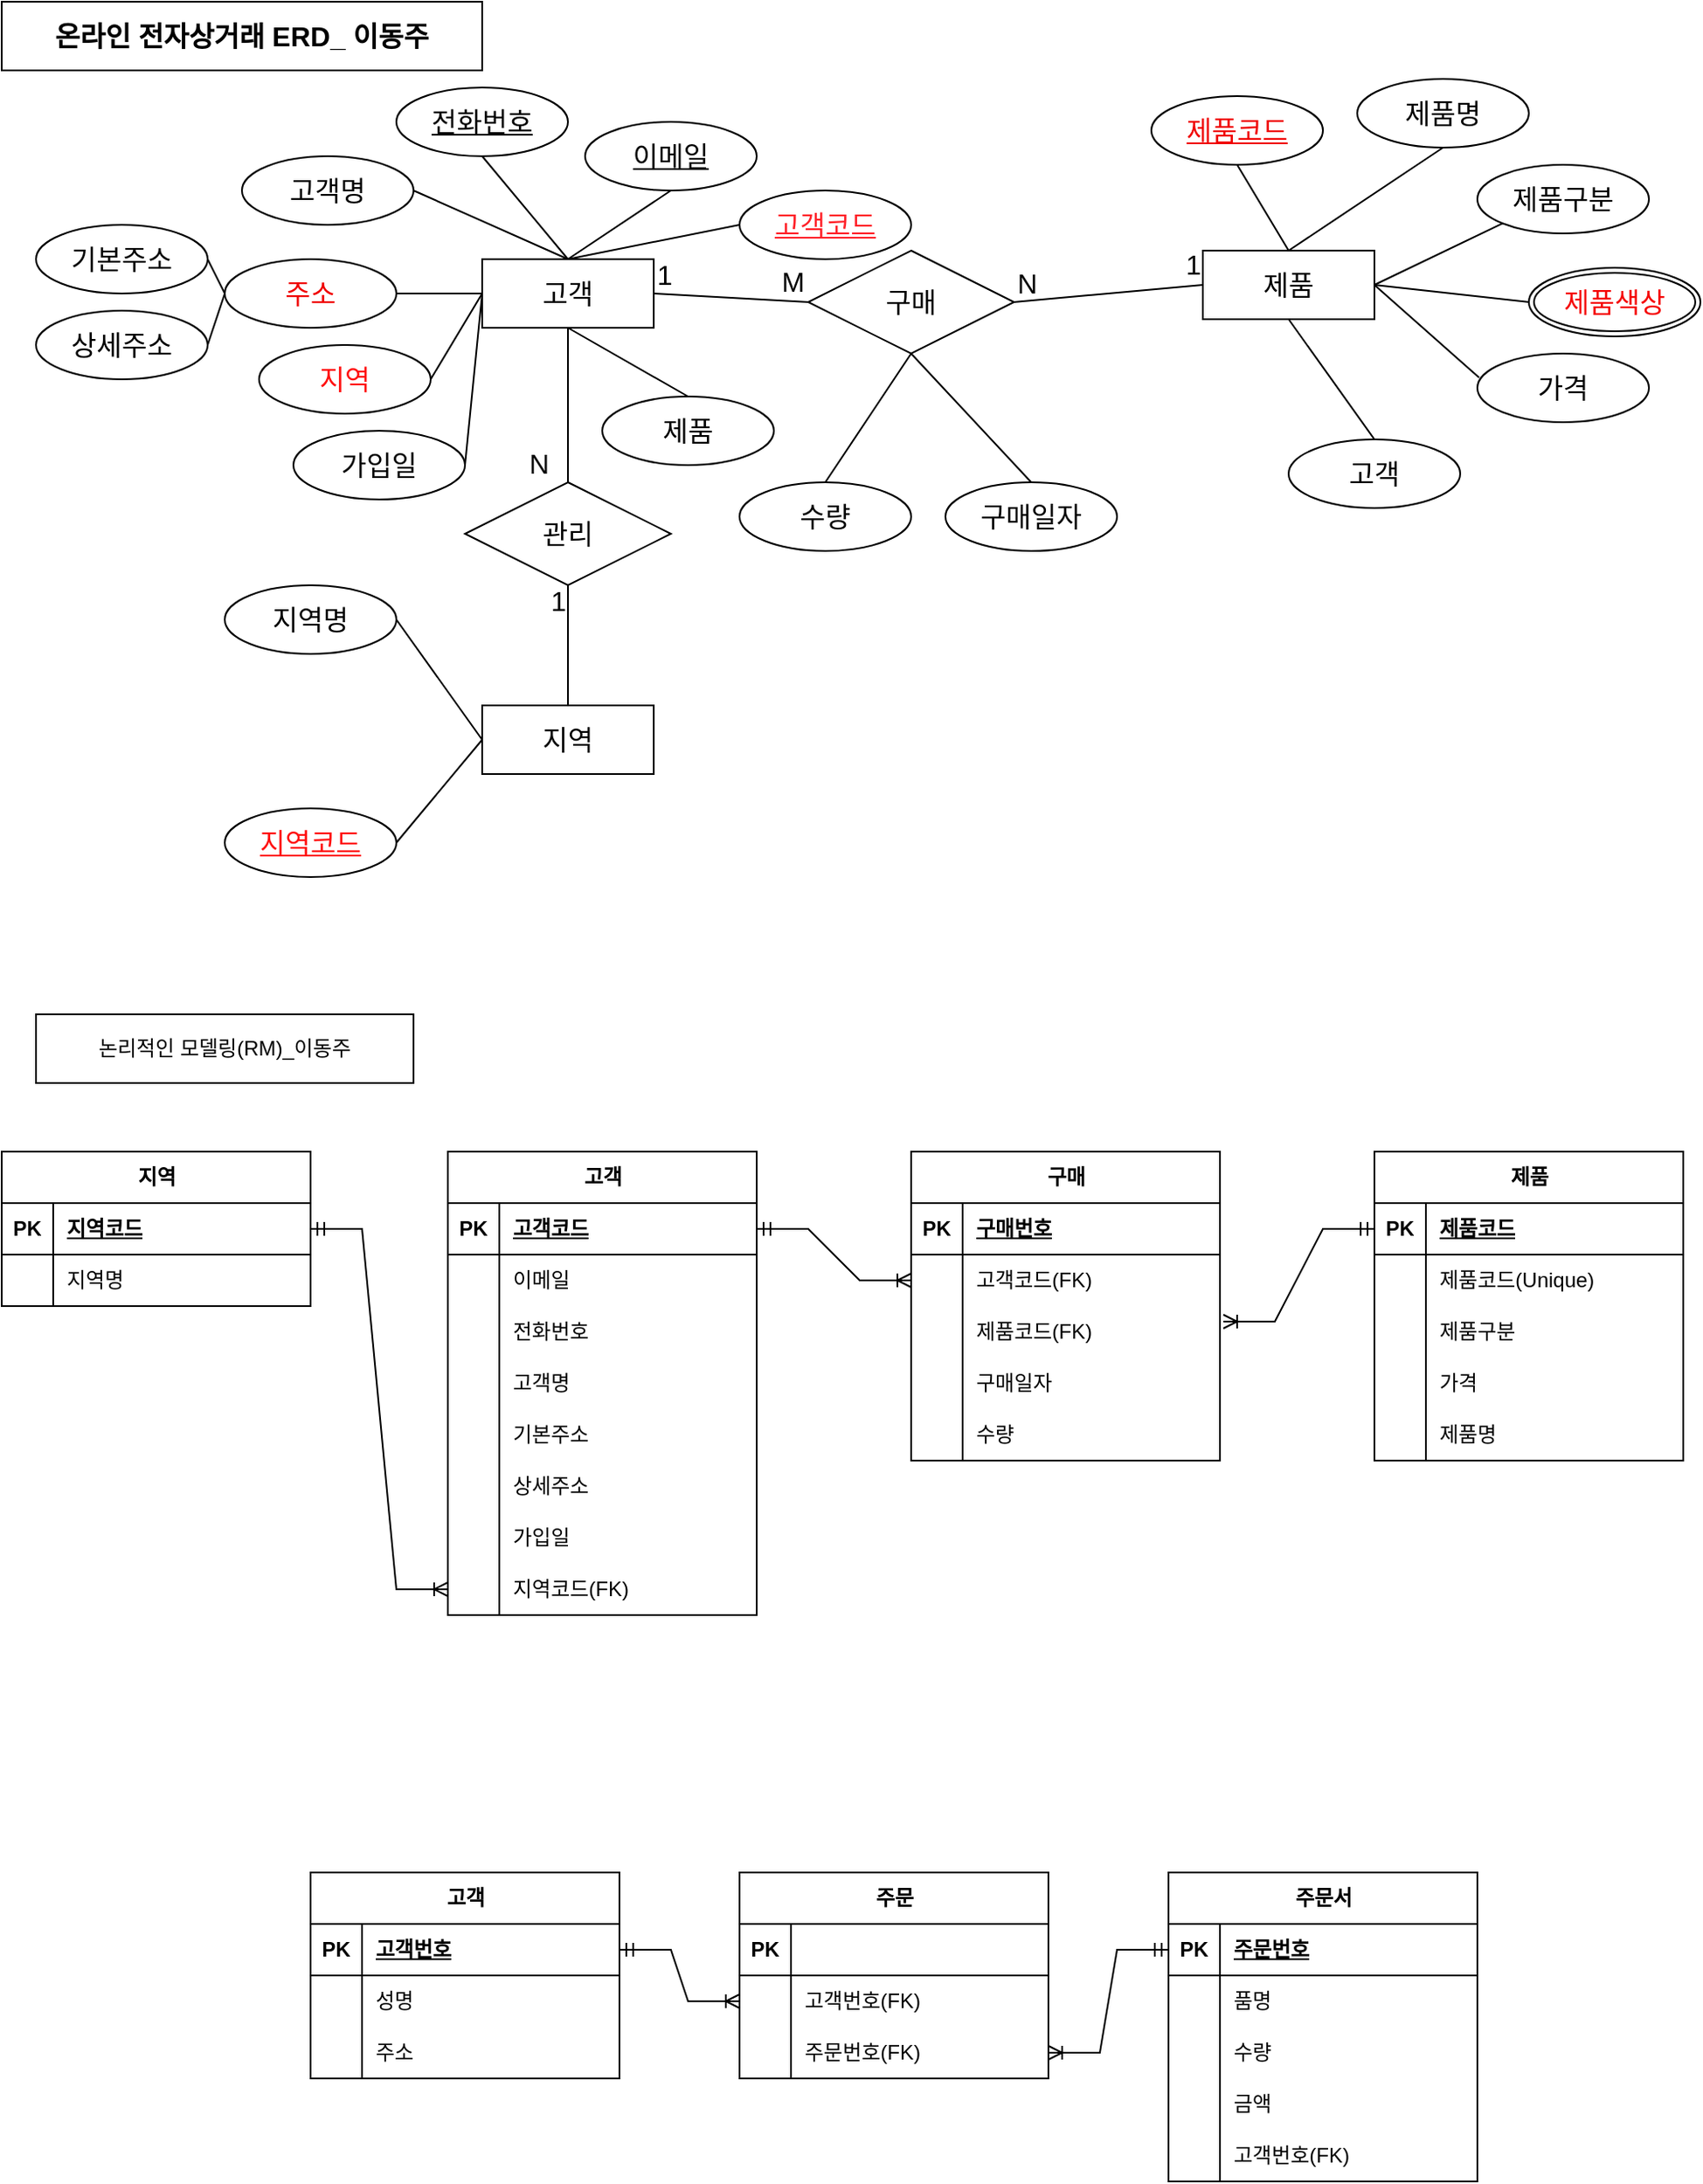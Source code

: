 <mxfile version="22.1.16" type="github">
  <diagram name="페이지-1" id="Iz7dQucZnOFJZLNLOV6f">
    <mxGraphModel dx="1636" dy="1947" grid="1" gridSize="10" guides="1" tooltips="1" connect="1" arrows="1" fold="1" page="0" pageScale="1" pageWidth="827" pageHeight="1169" math="0" shadow="0">
      <root>
        <mxCell id="0" />
        <mxCell id="1" parent="0" />
        <mxCell id="F7GSqLhQtPNdiJpHItuA-5" value="고객" style="whiteSpace=wrap;html=1;align=center;fontSize=16;" parent="1" vertex="1">
          <mxGeometry x="-500" y="-690" width="100" height="40" as="geometry" />
        </mxCell>
        <mxCell id="F7GSqLhQtPNdiJpHItuA-6" value="지역" style="ellipse;whiteSpace=wrap;html=1;align=center;fontSize=16;fontColor=#FF0F0F;" parent="1" vertex="1">
          <mxGeometry x="-630" y="-640" width="100" height="40" as="geometry" />
        </mxCell>
        <mxCell id="F7GSqLhQtPNdiJpHItuA-7" value="이메일" style="ellipse;whiteSpace=wrap;html=1;align=center;fontStyle=4;fontSize=16;fontColor=#030303;" parent="1" vertex="1">
          <mxGeometry x="-440" y="-770" width="100" height="40" as="geometry" />
        </mxCell>
        <mxCell id="F7GSqLhQtPNdiJpHItuA-9" value="주소" style="ellipse;whiteSpace=wrap;html=1;align=center;fontSize=16;fontColor=#f00000;" parent="1" vertex="1">
          <mxGeometry x="-650" y="-690" width="100" height="40" as="geometry" />
        </mxCell>
        <mxCell id="F7GSqLhQtPNdiJpHItuA-10" value="상세주소" style="ellipse;whiteSpace=wrap;html=1;align=center;fontSize=16;" parent="1" vertex="1">
          <mxGeometry x="-760" y="-660" width="100" height="40" as="geometry" />
        </mxCell>
        <mxCell id="F7GSqLhQtPNdiJpHItuA-11" value="기본주소" style="ellipse;whiteSpace=wrap;html=1;align=center;fontSize=16;" parent="1" vertex="1">
          <mxGeometry x="-760" y="-710" width="100" height="40" as="geometry" />
        </mxCell>
        <mxCell id="F7GSqLhQtPNdiJpHItuA-12" value="전화번호" style="ellipse;whiteSpace=wrap;html=1;align=center;fontStyle=4;fontSize=16;" parent="1" vertex="1">
          <mxGeometry x="-550" y="-790" width="100" height="40" as="geometry" />
        </mxCell>
        <mxCell id="F7GSqLhQtPNdiJpHItuA-13" value="고객코드" style="ellipse;whiteSpace=wrap;html=1;align=center;fontStyle=4;fontSize=16;fontColor=#FF2129;" parent="1" vertex="1">
          <mxGeometry x="-350" y="-730" width="100" height="40" as="geometry" />
        </mxCell>
        <mxCell id="F7GSqLhQtPNdiJpHItuA-14" value="제품" style="ellipse;whiteSpace=wrap;html=1;align=center;fontSize=16;" parent="1" vertex="1">
          <mxGeometry x="-430" y="-610" width="100" height="40" as="geometry" />
        </mxCell>
        <mxCell id="F7GSqLhQtPNdiJpHItuA-21" value="" style="endArrow=none;html=1;rounded=0;fontSize=12;startSize=8;endSize=8;curved=1;entryX=0.5;entryY=1;entryDx=0;entryDy=0;exitX=0.5;exitY=0;exitDx=0;exitDy=0;" parent="1" source="F7GSqLhQtPNdiJpHItuA-5" target="F7GSqLhQtPNdiJpHItuA-12" edge="1">
          <mxGeometry relative="1" as="geometry">
            <mxPoint x="-580" y="-660" as="sourcePoint" />
            <mxPoint x="-420" y="-660" as="targetPoint" />
          </mxGeometry>
        </mxCell>
        <mxCell id="F7GSqLhQtPNdiJpHItuA-26" value="" style="endArrow=none;html=1;rounded=0;fontSize=12;startSize=8;endSize=8;curved=1;entryX=0;entryY=0.5;entryDx=0;entryDy=0;exitX=1;exitY=0.5;exitDx=0;exitDy=0;" parent="1" source="F7GSqLhQtPNdiJpHItuA-9" target="F7GSqLhQtPNdiJpHItuA-5" edge="1">
          <mxGeometry relative="1" as="geometry">
            <mxPoint x="-580" y="-660" as="sourcePoint" />
            <mxPoint x="-420" y="-660" as="targetPoint" />
          </mxGeometry>
        </mxCell>
        <mxCell id="F7GSqLhQtPNdiJpHItuA-27" value="" style="endArrow=none;html=1;rounded=0;fontSize=12;startSize=8;endSize=8;curved=1;entryX=0.5;entryY=0;entryDx=0;entryDy=0;exitX=1;exitY=0.5;exitDx=0;exitDy=0;" parent="1" source="F7GSqLhQtPNdiJpHItuA-38" target="F7GSqLhQtPNdiJpHItuA-5" edge="1">
          <mxGeometry relative="1" as="geometry">
            <mxPoint x="-580" y="-660" as="sourcePoint" />
            <mxPoint x="-420" y="-660" as="targetPoint" />
          </mxGeometry>
        </mxCell>
        <mxCell id="F7GSqLhQtPNdiJpHItuA-28" value="" style="endArrow=none;html=1;rounded=0;fontSize=12;startSize=8;endSize=8;curved=1;exitX=0.5;exitY=0;exitDx=0;exitDy=0;entryX=0.5;entryY=1;entryDx=0;entryDy=0;" parent="1" source="F7GSqLhQtPNdiJpHItuA-5" target="F7GSqLhQtPNdiJpHItuA-7" edge="1">
          <mxGeometry relative="1" as="geometry">
            <mxPoint x="-580" y="-660" as="sourcePoint" />
            <mxPoint x="-420" y="-660" as="targetPoint" />
          </mxGeometry>
        </mxCell>
        <mxCell id="F7GSqLhQtPNdiJpHItuA-29" value="" style="endArrow=none;html=1;rounded=0;fontSize=12;startSize=8;endSize=8;curved=1;entryX=0.5;entryY=0;entryDx=0;entryDy=0;exitX=0;exitY=0.5;exitDx=0;exitDy=0;" parent="1" source="F7GSqLhQtPNdiJpHItuA-13" target="F7GSqLhQtPNdiJpHItuA-5" edge="1">
          <mxGeometry relative="1" as="geometry">
            <mxPoint x="-580" y="-660" as="sourcePoint" />
            <mxPoint x="-420" y="-660" as="targetPoint" />
          </mxGeometry>
        </mxCell>
        <mxCell id="F7GSqLhQtPNdiJpHItuA-34" value="" style="endArrow=none;html=1;rounded=0;fontSize=12;startSize=8;endSize=8;curved=1;entryX=0.5;entryY=1;entryDx=0;entryDy=0;exitX=0.5;exitY=0;exitDx=0;exitDy=0;" parent="1" source="F7GSqLhQtPNdiJpHItuA-14" target="F7GSqLhQtPNdiJpHItuA-5" edge="1">
          <mxGeometry relative="1" as="geometry">
            <mxPoint x="-580" y="-660" as="sourcePoint" />
            <mxPoint x="-420" y="-660" as="targetPoint" />
          </mxGeometry>
        </mxCell>
        <mxCell id="F7GSqLhQtPNdiJpHItuA-35" value="" style="endArrow=none;html=1;rounded=0;fontSize=12;startSize=8;endSize=8;curved=1;exitX=0;exitY=0.5;exitDx=0;exitDy=0;entryX=1;entryY=0.5;entryDx=0;entryDy=0;" parent="1" source="F7GSqLhQtPNdiJpHItuA-9" target="F7GSqLhQtPNdiJpHItuA-11" edge="1">
          <mxGeometry relative="1" as="geometry">
            <mxPoint x="-580" y="-660" as="sourcePoint" />
            <mxPoint x="-420" y="-660" as="targetPoint" />
          </mxGeometry>
        </mxCell>
        <mxCell id="F7GSqLhQtPNdiJpHItuA-36" value="" style="endArrow=none;html=1;rounded=0;fontSize=12;startSize=8;endSize=8;curved=1;exitX=0;exitY=0.5;exitDx=0;exitDy=0;entryX=1;entryY=0.5;entryDx=0;entryDy=0;" parent="1" source="F7GSqLhQtPNdiJpHItuA-9" target="F7GSqLhQtPNdiJpHItuA-10" edge="1">
          <mxGeometry relative="1" as="geometry">
            <mxPoint x="-580" y="-660" as="sourcePoint" />
            <mxPoint x="-420" y="-660" as="targetPoint" />
          </mxGeometry>
        </mxCell>
        <mxCell id="F7GSqLhQtPNdiJpHItuA-38" value="고객명" style="ellipse;whiteSpace=wrap;html=1;align=center;fontSize=16;" parent="1" vertex="1">
          <mxGeometry x="-640" y="-750" width="100" height="40" as="geometry" />
        </mxCell>
        <mxCell id="F7GSqLhQtPNdiJpHItuA-40" value="" style="endArrow=none;html=1;rounded=0;fontSize=12;startSize=8;endSize=8;curved=1;exitX=1;exitY=0.5;exitDx=0;exitDy=0;entryX=0;entryY=0.5;entryDx=0;entryDy=0;" parent="1" source="F7GSqLhQtPNdiJpHItuA-6" target="F7GSqLhQtPNdiJpHItuA-5" edge="1">
          <mxGeometry relative="1" as="geometry">
            <mxPoint x="-580" y="-660" as="sourcePoint" />
            <mxPoint x="-420" y="-660" as="targetPoint" />
          </mxGeometry>
        </mxCell>
        <mxCell id="F7GSqLhQtPNdiJpHItuA-41" value="가입일" style="ellipse;whiteSpace=wrap;html=1;align=center;fontSize=16;" parent="1" vertex="1">
          <mxGeometry x="-610" y="-590" width="100" height="40" as="geometry" />
        </mxCell>
        <mxCell id="F7GSqLhQtPNdiJpHItuA-42" value="" style="endArrow=none;html=1;rounded=0;fontSize=12;startSize=8;endSize=8;curved=1;exitX=1;exitY=0.5;exitDx=0;exitDy=0;" parent="1" source="F7GSqLhQtPNdiJpHItuA-41" edge="1">
          <mxGeometry relative="1" as="geometry">
            <mxPoint x="-580" y="-660" as="sourcePoint" />
            <mxPoint x="-500" y="-670" as="targetPoint" />
          </mxGeometry>
        </mxCell>
        <mxCell id="F7GSqLhQtPNdiJpHItuA-43" value="지역" style="whiteSpace=wrap;html=1;align=center;fontSize=16;" parent="1" vertex="1">
          <mxGeometry x="-500" y="-430" width="100" height="40" as="geometry" />
        </mxCell>
        <mxCell id="F7GSqLhQtPNdiJpHItuA-44" value="지역명" style="ellipse;whiteSpace=wrap;html=1;align=center;fontSize=16;" parent="1" vertex="1">
          <mxGeometry x="-650" y="-500" width="100" height="40" as="geometry" />
        </mxCell>
        <mxCell id="F7GSqLhQtPNdiJpHItuA-46" value="지역코드" style="ellipse;whiteSpace=wrap;html=1;align=center;fontStyle=4;fontSize=16;fontColor=#FF0F0F;" parent="1" vertex="1">
          <mxGeometry x="-650" y="-370" width="100" height="40" as="geometry" />
        </mxCell>
        <mxCell id="F7GSqLhQtPNdiJpHItuA-47" value="" style="endArrow=none;html=1;rounded=0;fontSize=12;startSize=8;endSize=8;curved=1;entryX=0;entryY=0.5;entryDx=0;entryDy=0;exitX=1;exitY=0.5;exitDx=0;exitDy=0;" parent="1" source="F7GSqLhQtPNdiJpHItuA-44" target="F7GSqLhQtPNdiJpHItuA-43" edge="1">
          <mxGeometry relative="1" as="geometry">
            <mxPoint x="-400" y="-530" as="sourcePoint" />
            <mxPoint x="-240" y="-530" as="targetPoint" />
          </mxGeometry>
        </mxCell>
        <mxCell id="F7GSqLhQtPNdiJpHItuA-48" value="" style="endArrow=none;html=1;rounded=0;fontSize=12;startSize=8;endSize=8;curved=1;entryX=0;entryY=0.5;entryDx=0;entryDy=0;exitX=1;exitY=0.5;exitDx=0;exitDy=0;" parent="1" source="F7GSqLhQtPNdiJpHItuA-46" target="F7GSqLhQtPNdiJpHItuA-43" edge="1">
          <mxGeometry relative="1" as="geometry">
            <mxPoint x="-400" y="-530" as="sourcePoint" />
            <mxPoint x="-240" y="-530" as="targetPoint" />
          </mxGeometry>
        </mxCell>
        <mxCell id="F7GSqLhQtPNdiJpHItuA-49" value="제품" style="whiteSpace=wrap;html=1;align=center;fontSize=16;" parent="1" vertex="1">
          <mxGeometry x="-80" y="-695" width="100" height="40" as="geometry" />
        </mxCell>
        <mxCell id="F7GSqLhQtPNdiJpHItuA-50" value="고객" style="ellipse;whiteSpace=wrap;html=1;align=center;fontSize=16;" parent="1" vertex="1">
          <mxGeometry x="-30" y="-585" width="100" height="40" as="geometry" />
        </mxCell>
        <mxCell id="F7GSqLhQtPNdiJpHItuA-51" value="제품명" style="ellipse;whiteSpace=wrap;html=1;align=center;fontSize=16;" parent="1" vertex="1">
          <mxGeometry x="10" y="-795" width="100" height="40" as="geometry" />
        </mxCell>
        <mxCell id="F7GSqLhQtPNdiJpHItuA-52" value="제품색상" style="ellipse;shape=doubleEllipse;margin=3;whiteSpace=wrap;html=1;align=center;fontSize=16;fontColor=#f50505;" parent="1" vertex="1">
          <mxGeometry x="110" y="-685" width="100" height="40" as="geometry" />
        </mxCell>
        <mxCell id="F7GSqLhQtPNdiJpHItuA-53" value="제품구분" style="ellipse;whiteSpace=wrap;html=1;align=center;fontSize=16;" parent="1" vertex="1">
          <mxGeometry x="80" y="-745" width="100" height="40" as="geometry" />
        </mxCell>
        <mxCell id="F7GSqLhQtPNdiJpHItuA-54" value="가격" style="ellipse;whiteSpace=wrap;html=1;align=center;fontSize=16;" parent="1" vertex="1">
          <mxGeometry x="80" y="-635" width="100" height="40" as="geometry" />
        </mxCell>
        <mxCell id="F7GSqLhQtPNdiJpHItuA-55" value="제품코드" style="ellipse;whiteSpace=wrap;html=1;align=center;fontStyle=4;fontSize=16;fontColor=#f00000;" parent="1" vertex="1">
          <mxGeometry x="-110" y="-785" width="100" height="40" as="geometry" />
        </mxCell>
        <mxCell id="F7GSqLhQtPNdiJpHItuA-56" value="" style="endArrow=none;html=1;rounded=0;fontSize=12;startSize=8;endSize=8;curved=1;entryX=0.5;entryY=0;entryDx=0;entryDy=0;exitX=0.5;exitY=1;exitDx=0;exitDy=0;" parent="1" source="F7GSqLhQtPNdiJpHItuA-55" target="F7GSqLhQtPNdiJpHItuA-49" edge="1">
          <mxGeometry relative="1" as="geometry">
            <mxPoint x="-160" y="-785" as="sourcePoint" />
            <mxPoint y="-785" as="targetPoint" />
          </mxGeometry>
        </mxCell>
        <mxCell id="F7GSqLhQtPNdiJpHItuA-57" value="" style="endArrow=none;html=1;rounded=0;fontSize=12;startSize=8;endSize=8;curved=1;exitX=0.5;exitY=0;exitDx=0;exitDy=0;entryX=0.5;entryY=1;entryDx=0;entryDy=0;" parent="1" source="F7GSqLhQtPNdiJpHItuA-49" target="F7GSqLhQtPNdiJpHItuA-51" edge="1">
          <mxGeometry relative="1" as="geometry">
            <mxPoint x="-160" y="-785" as="sourcePoint" />
            <mxPoint y="-785" as="targetPoint" />
          </mxGeometry>
        </mxCell>
        <mxCell id="F7GSqLhQtPNdiJpHItuA-58" value="" style="endArrow=none;html=1;rounded=0;fontSize=12;startSize=8;endSize=8;curved=1;exitX=1;exitY=0.5;exitDx=0;exitDy=0;entryX=0;entryY=1;entryDx=0;entryDy=0;" parent="1" source="F7GSqLhQtPNdiJpHItuA-49" target="F7GSqLhQtPNdiJpHItuA-53" edge="1">
          <mxGeometry relative="1" as="geometry">
            <mxPoint x="-160" y="-785" as="sourcePoint" />
            <mxPoint y="-785" as="targetPoint" />
          </mxGeometry>
        </mxCell>
        <mxCell id="F7GSqLhQtPNdiJpHItuA-59" value="" style="endArrow=none;html=1;rounded=0;fontSize=12;startSize=8;endSize=8;curved=1;exitX=1;exitY=0.5;exitDx=0;exitDy=0;entryX=0;entryY=0.5;entryDx=0;entryDy=0;" parent="1" source="F7GSqLhQtPNdiJpHItuA-49" target="F7GSqLhQtPNdiJpHItuA-52" edge="1">
          <mxGeometry relative="1" as="geometry">
            <mxPoint x="-160" y="-785" as="sourcePoint" />
            <mxPoint y="-785" as="targetPoint" />
          </mxGeometry>
        </mxCell>
        <mxCell id="F7GSqLhQtPNdiJpHItuA-60" value="" style="endArrow=none;html=1;rounded=0;fontSize=12;startSize=8;endSize=8;curved=1;exitX=1;exitY=0.5;exitDx=0;exitDy=0;entryX=0.01;entryY=0.35;entryDx=0;entryDy=0;entryPerimeter=0;" parent="1" source="F7GSqLhQtPNdiJpHItuA-49" target="F7GSqLhQtPNdiJpHItuA-54" edge="1">
          <mxGeometry relative="1" as="geometry">
            <mxPoint x="-160" y="-785" as="sourcePoint" />
            <mxPoint y="-785" as="targetPoint" />
          </mxGeometry>
        </mxCell>
        <mxCell id="F7GSqLhQtPNdiJpHItuA-61" value="" style="endArrow=none;html=1;rounded=0;fontSize=12;startSize=8;endSize=8;curved=1;exitX=0.5;exitY=1;exitDx=0;exitDy=0;entryX=0.5;entryY=0;entryDx=0;entryDy=0;" parent="1" source="F7GSqLhQtPNdiJpHItuA-49" target="F7GSqLhQtPNdiJpHItuA-50" edge="1">
          <mxGeometry relative="1" as="geometry">
            <mxPoint x="-160" y="-785" as="sourcePoint" />
            <mxPoint y="-785" as="targetPoint" />
          </mxGeometry>
        </mxCell>
        <mxCell id="F7GSqLhQtPNdiJpHItuA-62" value="관리" style="shape=rhombus;perimeter=rhombusPerimeter;whiteSpace=wrap;html=1;align=center;fontSize=16;" parent="1" vertex="1">
          <mxGeometry x="-510" y="-560" width="120" height="60" as="geometry" />
        </mxCell>
        <mxCell id="F7GSqLhQtPNdiJpHItuA-65" value="" style="endArrow=none;html=1;rounded=0;fontSize=12;startSize=8;endSize=8;curved=1;exitX=0.5;exitY=1;exitDx=0;exitDy=0;entryX=0.5;entryY=0;entryDx=0;entryDy=0;" parent="1" source="F7GSqLhQtPNdiJpHItuA-5" target="F7GSqLhQtPNdiJpHItuA-62" edge="1">
          <mxGeometry relative="1" as="geometry">
            <mxPoint x="-460" y="-550" as="sourcePoint" />
            <mxPoint x="-300" y="-550" as="targetPoint" />
          </mxGeometry>
        </mxCell>
        <mxCell id="F7GSqLhQtPNdiJpHItuA-66" value="N" style="resizable=0;html=1;whiteSpace=wrap;align=right;verticalAlign=bottom;fontSize=16;" parent="F7GSqLhQtPNdiJpHItuA-65" connectable="0" vertex="1">
          <mxGeometry x="1" relative="1" as="geometry">
            <mxPoint x="-10" as="offset" />
          </mxGeometry>
        </mxCell>
        <mxCell id="F7GSqLhQtPNdiJpHItuA-67" value="" style="endArrow=none;html=1;rounded=0;fontSize=12;startSize=8;endSize=8;curved=1;exitX=0.5;exitY=0;exitDx=0;exitDy=0;" parent="1" source="F7GSqLhQtPNdiJpHItuA-43" target="F7GSqLhQtPNdiJpHItuA-62" edge="1">
          <mxGeometry relative="1" as="geometry">
            <mxPoint x="-460" y="-550" as="sourcePoint" />
            <mxPoint x="-450" y="-490" as="targetPoint" />
          </mxGeometry>
        </mxCell>
        <mxCell id="F7GSqLhQtPNdiJpHItuA-68" value="1" style="resizable=0;html=1;whiteSpace=wrap;align=right;verticalAlign=bottom;fontSize=16;" parent="F7GSqLhQtPNdiJpHItuA-67" connectable="0" vertex="1">
          <mxGeometry x="1" relative="1" as="geometry">
            <mxPoint y="20" as="offset" />
          </mxGeometry>
        </mxCell>
        <mxCell id="F7GSqLhQtPNdiJpHItuA-69" style="edgeStyle=none;curved=1;rounded=0;orthogonalLoop=1;jettySize=auto;html=1;entryX=0;entryY=1;entryDx=0;entryDy=0;fontSize=12;startSize=8;endSize=8;" parent="1" source="F7GSqLhQtPNdiJpHItuA-55" target="F7GSqLhQtPNdiJpHItuA-55" edge="1">
          <mxGeometry relative="1" as="geometry" />
        </mxCell>
        <mxCell id="F7GSqLhQtPNdiJpHItuA-70" value="구매" style="shape=rhombus;perimeter=rhombusPerimeter;whiteSpace=wrap;html=1;align=center;fontSize=16;" parent="1" vertex="1">
          <mxGeometry x="-310" y="-695" width="120" height="60" as="geometry" />
        </mxCell>
        <mxCell id="F7GSqLhQtPNdiJpHItuA-73" value="구매일자" style="ellipse;whiteSpace=wrap;html=1;align=center;fontSize=16;" parent="1" vertex="1">
          <mxGeometry x="-230" y="-560" width="100" height="40" as="geometry" />
        </mxCell>
        <mxCell id="F7GSqLhQtPNdiJpHItuA-74" value="수량" style="ellipse;whiteSpace=wrap;html=1;align=center;fontSize=16;" parent="1" vertex="1">
          <mxGeometry x="-350" y="-560" width="100" height="40" as="geometry" />
        </mxCell>
        <mxCell id="F7GSqLhQtPNdiJpHItuA-75" value="" style="endArrow=none;html=1;rounded=0;fontSize=12;startSize=8;endSize=8;curved=1;entryX=0.5;entryY=1;entryDx=0;entryDy=0;exitX=0.5;exitY=0;exitDx=0;exitDy=0;" parent="1" source="F7GSqLhQtPNdiJpHItuA-74" target="F7GSqLhQtPNdiJpHItuA-70" edge="1">
          <mxGeometry relative="1" as="geometry">
            <mxPoint x="-220" y="-530" as="sourcePoint" />
            <mxPoint x="-60" y="-530" as="targetPoint" />
          </mxGeometry>
        </mxCell>
        <mxCell id="F7GSqLhQtPNdiJpHItuA-76" value="" style="endArrow=none;html=1;rounded=0;fontSize=12;startSize=8;endSize=8;curved=1;exitX=0.5;exitY=0;exitDx=0;exitDy=0;entryX=0.5;entryY=1;entryDx=0;entryDy=0;" parent="1" source="F7GSqLhQtPNdiJpHItuA-73" target="F7GSqLhQtPNdiJpHItuA-70" edge="1">
          <mxGeometry relative="1" as="geometry">
            <mxPoint x="-220" y="-530" as="sourcePoint" />
            <mxPoint x="-250" y="-630" as="targetPoint" />
          </mxGeometry>
        </mxCell>
        <mxCell id="F7GSqLhQtPNdiJpHItuA-84" value="" style="endArrow=none;html=1;rounded=0;fontSize=12;startSize=8;endSize=8;curved=1;entryX=0;entryY=0.5;entryDx=0;entryDy=0;exitX=1;exitY=0.5;exitDx=0;exitDy=0;" parent="1" source="F7GSqLhQtPNdiJpHItuA-5" target="F7GSqLhQtPNdiJpHItuA-70" edge="1">
          <mxGeometry relative="1" as="geometry">
            <mxPoint x="-300" y="-621" as="sourcePoint" />
            <mxPoint x="-140" y="-621" as="targetPoint" />
          </mxGeometry>
        </mxCell>
        <mxCell id="F7GSqLhQtPNdiJpHItuA-85" value="1" style="resizable=0;html=1;whiteSpace=wrap;align=left;verticalAlign=bottom;fontSize=16;" parent="F7GSqLhQtPNdiJpHItuA-84" connectable="0" vertex="1">
          <mxGeometry x="-1" relative="1" as="geometry" />
        </mxCell>
        <mxCell id="F7GSqLhQtPNdiJpHItuA-86" value="M" style="resizable=0;html=1;whiteSpace=wrap;align=right;verticalAlign=bottom;fontSize=16;" parent="F7GSqLhQtPNdiJpHItuA-84" connectable="0" vertex="1">
          <mxGeometry x="1" relative="1" as="geometry" />
        </mxCell>
        <mxCell id="F7GSqLhQtPNdiJpHItuA-87" value="" style="endArrow=none;html=1;rounded=0;fontSize=12;startSize=8;endSize=8;curved=1;entryX=0;entryY=0.5;entryDx=0;entryDy=0;exitX=1;exitY=0.5;exitDx=0;exitDy=0;" parent="1" source="F7GSqLhQtPNdiJpHItuA-70" target="F7GSqLhQtPNdiJpHItuA-49" edge="1">
          <mxGeometry relative="1" as="geometry">
            <mxPoint x="-220" y="-530" as="sourcePoint" />
            <mxPoint x="-60" y="-530" as="targetPoint" />
          </mxGeometry>
        </mxCell>
        <mxCell id="F7GSqLhQtPNdiJpHItuA-88" value="N" style="resizable=0;html=1;whiteSpace=wrap;align=left;verticalAlign=bottom;fontSize=16;" parent="F7GSqLhQtPNdiJpHItuA-87" connectable="0" vertex="1">
          <mxGeometry x="-1" relative="1" as="geometry" />
        </mxCell>
        <mxCell id="F7GSqLhQtPNdiJpHItuA-89" value="1" style="resizable=0;html=1;whiteSpace=wrap;align=right;verticalAlign=bottom;fontSize=16;" parent="F7GSqLhQtPNdiJpHItuA-87" connectable="0" vertex="1">
          <mxGeometry x="1" relative="1" as="geometry" />
        </mxCell>
        <mxCell id="F7GSqLhQtPNdiJpHItuA-90" value="&lt;b&gt;온라인 전자상거래 ERD_ 이동주&lt;/b&gt;" style="whiteSpace=wrap;html=1;align=center;fontSize=16;" parent="1" vertex="1">
          <mxGeometry x="-780" y="-840" width="280" height="40" as="geometry" />
        </mxCell>
        <mxCell id="RGANVZv_4pKWHxWABC9z-1" value="고객" style="shape=table;startSize=30;container=1;collapsible=1;childLayout=tableLayout;fixedRows=1;rowLines=0;fontStyle=1;align=center;resizeLast=1;html=1;" vertex="1" parent="1">
          <mxGeometry x="-520" y="-170" width="180" height="270" as="geometry" />
        </mxCell>
        <mxCell id="RGANVZv_4pKWHxWABC9z-2" value="" style="shape=tableRow;horizontal=0;startSize=0;swimlaneHead=0;swimlaneBody=0;fillColor=none;collapsible=0;dropTarget=0;points=[[0,0.5],[1,0.5]];portConstraint=eastwest;top=0;left=0;right=0;bottom=1;" vertex="1" parent="RGANVZv_4pKWHxWABC9z-1">
          <mxGeometry y="30" width="180" height="30" as="geometry" />
        </mxCell>
        <mxCell id="RGANVZv_4pKWHxWABC9z-3" value="PK" style="shape=partialRectangle;connectable=0;fillColor=none;top=0;left=0;bottom=0;right=0;fontStyle=1;overflow=hidden;whiteSpace=wrap;html=1;" vertex="1" parent="RGANVZv_4pKWHxWABC9z-2">
          <mxGeometry width="30" height="30" as="geometry">
            <mxRectangle width="30" height="30" as="alternateBounds" />
          </mxGeometry>
        </mxCell>
        <mxCell id="RGANVZv_4pKWHxWABC9z-4" value="고객코드" style="shape=partialRectangle;connectable=0;fillColor=none;top=0;left=0;bottom=0;right=0;align=left;spacingLeft=6;fontStyle=5;overflow=hidden;whiteSpace=wrap;html=1;" vertex="1" parent="RGANVZv_4pKWHxWABC9z-2">
          <mxGeometry x="30" width="150" height="30" as="geometry">
            <mxRectangle width="150" height="30" as="alternateBounds" />
          </mxGeometry>
        </mxCell>
        <mxCell id="RGANVZv_4pKWHxWABC9z-5" value="" style="shape=tableRow;horizontal=0;startSize=0;swimlaneHead=0;swimlaneBody=0;fillColor=none;collapsible=0;dropTarget=0;points=[[0,0.5],[1,0.5]];portConstraint=eastwest;top=0;left=0;right=0;bottom=0;" vertex="1" parent="RGANVZv_4pKWHxWABC9z-1">
          <mxGeometry y="60" width="180" height="30" as="geometry" />
        </mxCell>
        <mxCell id="RGANVZv_4pKWHxWABC9z-6" value="" style="shape=partialRectangle;connectable=0;fillColor=none;top=0;left=0;bottom=0;right=0;editable=1;overflow=hidden;whiteSpace=wrap;html=1;" vertex="1" parent="RGANVZv_4pKWHxWABC9z-5">
          <mxGeometry width="30" height="30" as="geometry">
            <mxRectangle width="30" height="30" as="alternateBounds" />
          </mxGeometry>
        </mxCell>
        <mxCell id="RGANVZv_4pKWHxWABC9z-7" value="이메일" style="shape=partialRectangle;connectable=0;fillColor=none;top=0;left=0;bottom=0;right=0;align=left;spacingLeft=6;overflow=hidden;whiteSpace=wrap;html=1;" vertex="1" parent="RGANVZv_4pKWHxWABC9z-5">
          <mxGeometry x="30" width="150" height="30" as="geometry">
            <mxRectangle width="150" height="30" as="alternateBounds" />
          </mxGeometry>
        </mxCell>
        <mxCell id="RGANVZv_4pKWHxWABC9z-8" value="" style="shape=tableRow;horizontal=0;startSize=0;swimlaneHead=0;swimlaneBody=0;fillColor=none;collapsible=0;dropTarget=0;points=[[0,0.5],[1,0.5]];portConstraint=eastwest;top=0;left=0;right=0;bottom=0;" vertex="1" parent="RGANVZv_4pKWHxWABC9z-1">
          <mxGeometry y="90" width="180" height="30" as="geometry" />
        </mxCell>
        <mxCell id="RGANVZv_4pKWHxWABC9z-9" value="" style="shape=partialRectangle;connectable=0;fillColor=none;top=0;left=0;bottom=0;right=0;editable=1;overflow=hidden;whiteSpace=wrap;html=1;" vertex="1" parent="RGANVZv_4pKWHxWABC9z-8">
          <mxGeometry width="30" height="30" as="geometry">
            <mxRectangle width="30" height="30" as="alternateBounds" />
          </mxGeometry>
        </mxCell>
        <mxCell id="RGANVZv_4pKWHxWABC9z-10" value="전화번호" style="shape=partialRectangle;connectable=0;fillColor=none;top=0;left=0;bottom=0;right=0;align=left;spacingLeft=6;overflow=hidden;whiteSpace=wrap;html=1;" vertex="1" parent="RGANVZv_4pKWHxWABC9z-8">
          <mxGeometry x="30" width="150" height="30" as="geometry">
            <mxRectangle width="150" height="30" as="alternateBounds" />
          </mxGeometry>
        </mxCell>
        <mxCell id="RGANVZv_4pKWHxWABC9z-11" value="" style="shape=tableRow;horizontal=0;startSize=0;swimlaneHead=0;swimlaneBody=0;fillColor=none;collapsible=0;dropTarget=0;points=[[0,0.5],[1,0.5]];portConstraint=eastwest;top=0;left=0;right=0;bottom=0;" vertex="1" parent="RGANVZv_4pKWHxWABC9z-1">
          <mxGeometry y="120" width="180" height="30" as="geometry" />
        </mxCell>
        <mxCell id="RGANVZv_4pKWHxWABC9z-12" value="" style="shape=partialRectangle;connectable=0;fillColor=none;top=0;left=0;bottom=0;right=0;editable=1;overflow=hidden;whiteSpace=wrap;html=1;" vertex="1" parent="RGANVZv_4pKWHxWABC9z-11">
          <mxGeometry width="30" height="30" as="geometry">
            <mxRectangle width="30" height="30" as="alternateBounds" />
          </mxGeometry>
        </mxCell>
        <mxCell id="RGANVZv_4pKWHxWABC9z-13" value="고객명" style="shape=partialRectangle;connectable=0;fillColor=none;top=0;left=0;bottom=0;right=0;align=left;spacingLeft=6;overflow=hidden;whiteSpace=wrap;html=1;" vertex="1" parent="RGANVZv_4pKWHxWABC9z-11">
          <mxGeometry x="30" width="150" height="30" as="geometry">
            <mxRectangle width="150" height="30" as="alternateBounds" />
          </mxGeometry>
        </mxCell>
        <mxCell id="RGANVZv_4pKWHxWABC9z-14" value="" style="shape=tableRow;horizontal=0;startSize=0;swimlaneHead=0;swimlaneBody=0;fillColor=none;collapsible=0;dropTarget=0;points=[[0,0.5],[1,0.5]];portConstraint=eastwest;top=0;left=0;right=0;bottom=0;" vertex="1" parent="RGANVZv_4pKWHxWABC9z-1">
          <mxGeometry y="150" width="180" height="30" as="geometry" />
        </mxCell>
        <mxCell id="RGANVZv_4pKWHxWABC9z-15" value="" style="shape=partialRectangle;connectable=0;fillColor=none;top=0;left=0;bottom=0;right=0;editable=1;overflow=hidden;whiteSpace=wrap;html=1;" vertex="1" parent="RGANVZv_4pKWHxWABC9z-14">
          <mxGeometry width="30" height="30" as="geometry">
            <mxRectangle width="30" height="30" as="alternateBounds" />
          </mxGeometry>
        </mxCell>
        <mxCell id="RGANVZv_4pKWHxWABC9z-16" value="기본주소" style="shape=partialRectangle;connectable=0;fillColor=none;top=0;left=0;bottom=0;right=0;align=left;spacingLeft=6;overflow=hidden;whiteSpace=wrap;html=1;" vertex="1" parent="RGANVZv_4pKWHxWABC9z-14">
          <mxGeometry x="30" width="150" height="30" as="geometry">
            <mxRectangle width="150" height="30" as="alternateBounds" />
          </mxGeometry>
        </mxCell>
        <mxCell id="RGANVZv_4pKWHxWABC9z-17" value="" style="shape=tableRow;horizontal=0;startSize=0;swimlaneHead=0;swimlaneBody=0;fillColor=none;collapsible=0;dropTarget=0;points=[[0,0.5],[1,0.5]];portConstraint=eastwest;top=0;left=0;right=0;bottom=0;" vertex="1" parent="RGANVZv_4pKWHxWABC9z-1">
          <mxGeometry y="180" width="180" height="30" as="geometry" />
        </mxCell>
        <mxCell id="RGANVZv_4pKWHxWABC9z-18" value="" style="shape=partialRectangle;connectable=0;fillColor=none;top=0;left=0;bottom=0;right=0;editable=1;overflow=hidden;whiteSpace=wrap;html=1;" vertex="1" parent="RGANVZv_4pKWHxWABC9z-17">
          <mxGeometry width="30" height="30" as="geometry">
            <mxRectangle width="30" height="30" as="alternateBounds" />
          </mxGeometry>
        </mxCell>
        <mxCell id="RGANVZv_4pKWHxWABC9z-19" value="상세주소" style="shape=partialRectangle;connectable=0;fillColor=none;top=0;left=0;bottom=0;right=0;align=left;spacingLeft=6;overflow=hidden;whiteSpace=wrap;html=1;" vertex="1" parent="RGANVZv_4pKWHxWABC9z-17">
          <mxGeometry x="30" width="150" height="30" as="geometry">
            <mxRectangle width="150" height="30" as="alternateBounds" />
          </mxGeometry>
        </mxCell>
        <mxCell id="RGANVZv_4pKWHxWABC9z-20" value="" style="shape=tableRow;horizontal=0;startSize=0;swimlaneHead=0;swimlaneBody=0;fillColor=none;collapsible=0;dropTarget=0;points=[[0,0.5],[1,0.5]];portConstraint=eastwest;top=0;left=0;right=0;bottom=0;" vertex="1" parent="RGANVZv_4pKWHxWABC9z-1">
          <mxGeometry y="210" width="180" height="30" as="geometry" />
        </mxCell>
        <mxCell id="RGANVZv_4pKWHxWABC9z-21" value="" style="shape=partialRectangle;connectable=0;fillColor=none;top=0;left=0;bottom=0;right=0;editable=1;overflow=hidden;whiteSpace=wrap;html=1;" vertex="1" parent="RGANVZv_4pKWHxWABC9z-20">
          <mxGeometry width="30" height="30" as="geometry">
            <mxRectangle width="30" height="30" as="alternateBounds" />
          </mxGeometry>
        </mxCell>
        <mxCell id="RGANVZv_4pKWHxWABC9z-22" value="가입일" style="shape=partialRectangle;connectable=0;fillColor=none;top=0;left=0;bottom=0;right=0;align=left;spacingLeft=6;overflow=hidden;whiteSpace=wrap;html=1;" vertex="1" parent="RGANVZv_4pKWHxWABC9z-20">
          <mxGeometry x="30" width="150" height="30" as="geometry">
            <mxRectangle width="150" height="30" as="alternateBounds" />
          </mxGeometry>
        </mxCell>
        <mxCell id="RGANVZv_4pKWHxWABC9z-77" value="" style="shape=tableRow;horizontal=0;startSize=0;swimlaneHead=0;swimlaneBody=0;fillColor=none;collapsible=0;dropTarget=0;points=[[0,0.5],[1,0.5]];portConstraint=eastwest;top=0;left=0;right=0;bottom=0;" vertex="1" parent="RGANVZv_4pKWHxWABC9z-1">
          <mxGeometry y="240" width="180" height="30" as="geometry" />
        </mxCell>
        <mxCell id="RGANVZv_4pKWHxWABC9z-78" value="" style="shape=partialRectangle;connectable=0;fillColor=none;top=0;left=0;bottom=0;right=0;editable=1;overflow=hidden;whiteSpace=wrap;html=1;" vertex="1" parent="RGANVZv_4pKWHxWABC9z-77">
          <mxGeometry width="30" height="30" as="geometry">
            <mxRectangle width="30" height="30" as="alternateBounds" />
          </mxGeometry>
        </mxCell>
        <mxCell id="RGANVZv_4pKWHxWABC9z-79" value="지역코드(FK)" style="shape=partialRectangle;connectable=0;fillColor=none;top=0;left=0;bottom=0;right=0;align=left;spacingLeft=6;overflow=hidden;whiteSpace=wrap;html=1;" vertex="1" parent="RGANVZv_4pKWHxWABC9z-77">
          <mxGeometry x="30" width="150" height="30" as="geometry">
            <mxRectangle width="150" height="30" as="alternateBounds" />
          </mxGeometry>
        </mxCell>
        <mxCell id="RGANVZv_4pKWHxWABC9z-45" value="지역" style="shape=table;startSize=30;container=1;collapsible=1;childLayout=tableLayout;fixedRows=1;rowLines=0;fontStyle=1;align=center;resizeLast=1;html=1;" vertex="1" parent="1">
          <mxGeometry x="-780" y="-170" width="180" height="90" as="geometry" />
        </mxCell>
        <mxCell id="RGANVZv_4pKWHxWABC9z-46" value="" style="shape=tableRow;horizontal=0;startSize=0;swimlaneHead=0;swimlaneBody=0;fillColor=none;collapsible=0;dropTarget=0;points=[[0,0.5],[1,0.5]];portConstraint=eastwest;top=0;left=0;right=0;bottom=1;" vertex="1" parent="RGANVZv_4pKWHxWABC9z-45">
          <mxGeometry y="30" width="180" height="30" as="geometry" />
        </mxCell>
        <mxCell id="RGANVZv_4pKWHxWABC9z-47" value="PK" style="shape=partialRectangle;connectable=0;fillColor=none;top=0;left=0;bottom=0;right=0;fontStyle=1;overflow=hidden;whiteSpace=wrap;html=1;" vertex="1" parent="RGANVZv_4pKWHxWABC9z-46">
          <mxGeometry width="30" height="30" as="geometry">
            <mxRectangle width="30" height="30" as="alternateBounds" />
          </mxGeometry>
        </mxCell>
        <mxCell id="RGANVZv_4pKWHxWABC9z-48" value="지역코드" style="shape=partialRectangle;connectable=0;fillColor=none;top=0;left=0;bottom=0;right=0;align=left;spacingLeft=6;fontStyle=5;overflow=hidden;whiteSpace=wrap;html=1;" vertex="1" parent="RGANVZv_4pKWHxWABC9z-46">
          <mxGeometry x="30" width="150" height="30" as="geometry">
            <mxRectangle width="150" height="30" as="alternateBounds" />
          </mxGeometry>
        </mxCell>
        <mxCell id="RGANVZv_4pKWHxWABC9z-49" value="" style="shape=tableRow;horizontal=0;startSize=0;swimlaneHead=0;swimlaneBody=0;fillColor=none;collapsible=0;dropTarget=0;points=[[0,0.5],[1,0.5]];portConstraint=eastwest;top=0;left=0;right=0;bottom=0;" vertex="1" parent="RGANVZv_4pKWHxWABC9z-45">
          <mxGeometry y="60" width="180" height="30" as="geometry" />
        </mxCell>
        <mxCell id="RGANVZv_4pKWHxWABC9z-50" value="" style="shape=partialRectangle;connectable=0;fillColor=none;top=0;left=0;bottom=0;right=0;editable=1;overflow=hidden;whiteSpace=wrap;html=1;" vertex="1" parent="RGANVZv_4pKWHxWABC9z-49">
          <mxGeometry width="30" height="30" as="geometry">
            <mxRectangle width="30" height="30" as="alternateBounds" />
          </mxGeometry>
        </mxCell>
        <mxCell id="RGANVZv_4pKWHxWABC9z-51" value="지역명" style="shape=partialRectangle;connectable=0;fillColor=none;top=0;left=0;bottom=0;right=0;align=left;spacingLeft=6;overflow=hidden;whiteSpace=wrap;html=1;" vertex="1" parent="RGANVZv_4pKWHxWABC9z-49">
          <mxGeometry x="30" width="150" height="30" as="geometry">
            <mxRectangle width="150" height="30" as="alternateBounds" />
          </mxGeometry>
        </mxCell>
        <mxCell id="RGANVZv_4pKWHxWABC9z-58" value="구매" style="shape=table;startSize=30;container=1;collapsible=1;childLayout=tableLayout;fixedRows=1;rowLines=0;fontStyle=1;align=center;resizeLast=1;html=1;" vertex="1" parent="1">
          <mxGeometry x="-250" y="-170" width="180" height="180" as="geometry" />
        </mxCell>
        <mxCell id="RGANVZv_4pKWHxWABC9z-59" value="" style="shape=tableRow;horizontal=0;startSize=0;swimlaneHead=0;swimlaneBody=0;fillColor=none;collapsible=0;dropTarget=0;points=[[0,0.5],[1,0.5]];portConstraint=eastwest;top=0;left=0;right=0;bottom=1;" vertex="1" parent="RGANVZv_4pKWHxWABC9z-58">
          <mxGeometry y="30" width="180" height="30" as="geometry" />
        </mxCell>
        <mxCell id="RGANVZv_4pKWHxWABC9z-60" value="PK" style="shape=partialRectangle;connectable=0;fillColor=none;top=0;left=0;bottom=0;right=0;fontStyle=1;overflow=hidden;whiteSpace=wrap;html=1;" vertex="1" parent="RGANVZv_4pKWHxWABC9z-59">
          <mxGeometry width="30" height="30" as="geometry">
            <mxRectangle width="30" height="30" as="alternateBounds" />
          </mxGeometry>
        </mxCell>
        <mxCell id="RGANVZv_4pKWHxWABC9z-61" value="구매번호" style="shape=partialRectangle;connectable=0;fillColor=none;top=0;left=0;bottom=0;right=0;align=left;spacingLeft=6;fontStyle=5;overflow=hidden;whiteSpace=wrap;html=1;" vertex="1" parent="RGANVZv_4pKWHxWABC9z-59">
          <mxGeometry x="30" width="150" height="30" as="geometry">
            <mxRectangle width="150" height="30" as="alternateBounds" />
          </mxGeometry>
        </mxCell>
        <mxCell id="RGANVZv_4pKWHxWABC9z-62" value="" style="shape=tableRow;horizontal=0;startSize=0;swimlaneHead=0;swimlaneBody=0;fillColor=none;collapsible=0;dropTarget=0;points=[[0,0.5],[1,0.5]];portConstraint=eastwest;top=0;left=0;right=0;bottom=0;" vertex="1" parent="RGANVZv_4pKWHxWABC9z-58">
          <mxGeometry y="60" width="180" height="30" as="geometry" />
        </mxCell>
        <mxCell id="RGANVZv_4pKWHxWABC9z-63" value="" style="shape=partialRectangle;connectable=0;fillColor=none;top=0;left=0;bottom=0;right=0;editable=1;overflow=hidden;whiteSpace=wrap;html=1;" vertex="1" parent="RGANVZv_4pKWHxWABC9z-62">
          <mxGeometry width="30" height="30" as="geometry">
            <mxRectangle width="30" height="30" as="alternateBounds" />
          </mxGeometry>
        </mxCell>
        <mxCell id="RGANVZv_4pKWHxWABC9z-64" value="고객코드(FK)" style="shape=partialRectangle;connectable=0;fillColor=none;top=0;left=0;bottom=0;right=0;align=left;spacingLeft=6;overflow=hidden;whiteSpace=wrap;html=1;" vertex="1" parent="RGANVZv_4pKWHxWABC9z-62">
          <mxGeometry x="30" width="150" height="30" as="geometry">
            <mxRectangle width="150" height="30" as="alternateBounds" />
          </mxGeometry>
        </mxCell>
        <mxCell id="RGANVZv_4pKWHxWABC9z-65" value="" style="shape=tableRow;horizontal=0;startSize=0;swimlaneHead=0;swimlaneBody=0;fillColor=none;collapsible=0;dropTarget=0;points=[[0,0.5],[1,0.5]];portConstraint=eastwest;top=0;left=0;right=0;bottom=0;" vertex="1" parent="RGANVZv_4pKWHxWABC9z-58">
          <mxGeometry y="90" width="180" height="30" as="geometry" />
        </mxCell>
        <mxCell id="RGANVZv_4pKWHxWABC9z-66" value="" style="shape=partialRectangle;connectable=0;fillColor=none;top=0;left=0;bottom=0;right=0;editable=1;overflow=hidden;whiteSpace=wrap;html=1;" vertex="1" parent="RGANVZv_4pKWHxWABC9z-65">
          <mxGeometry width="30" height="30" as="geometry">
            <mxRectangle width="30" height="30" as="alternateBounds" />
          </mxGeometry>
        </mxCell>
        <mxCell id="RGANVZv_4pKWHxWABC9z-67" value="제품코드(FK)" style="shape=partialRectangle;connectable=0;fillColor=none;top=0;left=0;bottom=0;right=0;align=left;spacingLeft=6;overflow=hidden;whiteSpace=wrap;html=1;" vertex="1" parent="RGANVZv_4pKWHxWABC9z-65">
          <mxGeometry x="30" width="150" height="30" as="geometry">
            <mxRectangle width="150" height="30" as="alternateBounds" />
          </mxGeometry>
        </mxCell>
        <mxCell id="RGANVZv_4pKWHxWABC9z-71" value="" style="shape=tableRow;horizontal=0;startSize=0;swimlaneHead=0;swimlaneBody=0;fillColor=none;collapsible=0;dropTarget=0;points=[[0,0.5],[1,0.5]];portConstraint=eastwest;top=0;left=0;right=0;bottom=0;" vertex="1" parent="RGANVZv_4pKWHxWABC9z-58">
          <mxGeometry y="120" width="180" height="30" as="geometry" />
        </mxCell>
        <mxCell id="RGANVZv_4pKWHxWABC9z-72" value="" style="shape=partialRectangle;connectable=0;fillColor=none;top=0;left=0;bottom=0;right=0;editable=1;overflow=hidden;whiteSpace=wrap;html=1;" vertex="1" parent="RGANVZv_4pKWHxWABC9z-71">
          <mxGeometry width="30" height="30" as="geometry">
            <mxRectangle width="30" height="30" as="alternateBounds" />
          </mxGeometry>
        </mxCell>
        <mxCell id="RGANVZv_4pKWHxWABC9z-73" value="구매일자" style="shape=partialRectangle;connectable=0;fillColor=none;top=0;left=0;bottom=0;right=0;align=left;spacingLeft=6;overflow=hidden;whiteSpace=wrap;html=1;" vertex="1" parent="RGANVZv_4pKWHxWABC9z-71">
          <mxGeometry x="30" width="150" height="30" as="geometry">
            <mxRectangle width="150" height="30" as="alternateBounds" />
          </mxGeometry>
        </mxCell>
        <mxCell id="RGANVZv_4pKWHxWABC9z-74" value="" style="shape=tableRow;horizontal=0;startSize=0;swimlaneHead=0;swimlaneBody=0;fillColor=none;collapsible=0;dropTarget=0;points=[[0,0.5],[1,0.5]];portConstraint=eastwest;top=0;left=0;right=0;bottom=0;" vertex="1" parent="RGANVZv_4pKWHxWABC9z-58">
          <mxGeometry y="150" width="180" height="30" as="geometry" />
        </mxCell>
        <mxCell id="RGANVZv_4pKWHxWABC9z-75" value="" style="shape=partialRectangle;connectable=0;fillColor=none;top=0;left=0;bottom=0;right=0;editable=1;overflow=hidden;whiteSpace=wrap;html=1;" vertex="1" parent="RGANVZv_4pKWHxWABC9z-74">
          <mxGeometry width="30" height="30" as="geometry">
            <mxRectangle width="30" height="30" as="alternateBounds" />
          </mxGeometry>
        </mxCell>
        <mxCell id="RGANVZv_4pKWHxWABC9z-76" value="수량" style="shape=partialRectangle;connectable=0;fillColor=none;top=0;left=0;bottom=0;right=0;align=left;spacingLeft=6;overflow=hidden;whiteSpace=wrap;html=1;" vertex="1" parent="RGANVZv_4pKWHxWABC9z-74">
          <mxGeometry x="30" width="150" height="30" as="geometry">
            <mxRectangle width="150" height="30" as="alternateBounds" />
          </mxGeometry>
        </mxCell>
        <mxCell id="RGANVZv_4pKWHxWABC9z-91" value="" style="edgeStyle=entityRelationEdgeStyle;fontSize=12;html=1;endArrow=ERoneToMany;startArrow=ERmandOne;rounded=0;entryX=0;entryY=0.5;entryDx=0;entryDy=0;exitX=1;exitY=0.5;exitDx=0;exitDy=0;" edge="1" parent="1" source="RGANVZv_4pKWHxWABC9z-46" target="RGANVZv_4pKWHxWABC9z-77">
          <mxGeometry width="100" height="100" relative="1" as="geometry">
            <mxPoint x="-250" y="130" as="sourcePoint" />
            <mxPoint x="-150" y="30" as="targetPoint" />
          </mxGeometry>
        </mxCell>
        <mxCell id="RGANVZv_4pKWHxWABC9z-92" value="" style="edgeStyle=entityRelationEdgeStyle;fontSize=12;html=1;endArrow=ERoneToMany;startArrow=ERmandOne;rounded=0;exitX=0;exitY=0.5;exitDx=0;exitDy=0;entryX=1.011;entryY=0.3;entryDx=0;entryDy=0;entryPerimeter=0;" edge="1" parent="1" source="RGANVZv_4pKWHxWABC9z-24" target="RGANVZv_4pKWHxWABC9z-65">
          <mxGeometry width="100" height="100" relative="1" as="geometry">
            <mxPoint x="-40" y="-190" as="sourcePoint" />
            <mxPoint x="60" y="-290" as="targetPoint" />
          </mxGeometry>
        </mxCell>
        <mxCell id="RGANVZv_4pKWHxWABC9z-93" value="" style="edgeStyle=entityRelationEdgeStyle;fontSize=12;html=1;endArrow=ERoneToMany;startArrow=ERmandOne;rounded=0;exitX=1;exitY=0.5;exitDx=0;exitDy=0;entryX=0;entryY=0.5;entryDx=0;entryDy=0;" edge="1" parent="1" source="RGANVZv_4pKWHxWABC9z-2" target="RGANVZv_4pKWHxWABC9z-62">
          <mxGeometry width="100" height="100" relative="1" as="geometry">
            <mxPoint x="-300" y="100" as="sourcePoint" />
            <mxPoint x="-200" as="targetPoint" />
          </mxGeometry>
        </mxCell>
        <mxCell id="RGANVZv_4pKWHxWABC9z-94" value="논리적인 모델링(RM)_이동주" style="whiteSpace=wrap;html=1;align=center;" vertex="1" parent="1">
          <mxGeometry x="-760" y="-250" width="220" height="40" as="geometry" />
        </mxCell>
        <mxCell id="RGANVZv_4pKWHxWABC9z-23" value="제품" style="shape=table;startSize=30;container=1;collapsible=1;childLayout=tableLayout;fixedRows=1;rowLines=0;fontStyle=1;align=center;resizeLast=1;html=1;" vertex="1" parent="1">
          <mxGeometry x="20" y="-170" width="180" height="180" as="geometry" />
        </mxCell>
        <mxCell id="RGANVZv_4pKWHxWABC9z-24" value="" style="shape=tableRow;horizontal=0;startSize=0;swimlaneHead=0;swimlaneBody=0;fillColor=none;collapsible=0;dropTarget=0;points=[[0,0.5],[1,0.5]];portConstraint=eastwest;top=0;left=0;right=0;bottom=1;" vertex="1" parent="RGANVZv_4pKWHxWABC9z-23">
          <mxGeometry y="30" width="180" height="30" as="geometry" />
        </mxCell>
        <mxCell id="RGANVZv_4pKWHxWABC9z-25" value="PK" style="shape=partialRectangle;connectable=0;fillColor=none;top=0;left=0;bottom=0;right=0;fontStyle=1;overflow=hidden;whiteSpace=wrap;html=1;" vertex="1" parent="RGANVZv_4pKWHxWABC9z-24">
          <mxGeometry width="30" height="30" as="geometry">
            <mxRectangle width="30" height="30" as="alternateBounds" />
          </mxGeometry>
        </mxCell>
        <mxCell id="RGANVZv_4pKWHxWABC9z-26" value="제품코드" style="shape=partialRectangle;connectable=0;fillColor=none;top=0;left=0;bottom=0;right=0;align=left;spacingLeft=6;fontStyle=5;overflow=hidden;whiteSpace=wrap;html=1;" vertex="1" parent="RGANVZv_4pKWHxWABC9z-24">
          <mxGeometry x="30" width="150" height="30" as="geometry">
            <mxRectangle width="150" height="30" as="alternateBounds" />
          </mxGeometry>
        </mxCell>
        <mxCell id="RGANVZv_4pKWHxWABC9z-27" value="" style="shape=tableRow;horizontal=0;startSize=0;swimlaneHead=0;swimlaneBody=0;fillColor=none;collapsible=0;dropTarget=0;points=[[0,0.5],[1,0.5]];portConstraint=eastwest;top=0;left=0;right=0;bottom=0;" vertex="1" parent="RGANVZv_4pKWHxWABC9z-23">
          <mxGeometry y="60" width="180" height="30" as="geometry" />
        </mxCell>
        <mxCell id="RGANVZv_4pKWHxWABC9z-28" value="" style="shape=partialRectangle;connectable=0;fillColor=none;top=0;left=0;bottom=0;right=0;editable=1;overflow=hidden;whiteSpace=wrap;html=1;" vertex="1" parent="RGANVZv_4pKWHxWABC9z-27">
          <mxGeometry width="30" height="30" as="geometry">
            <mxRectangle width="30" height="30" as="alternateBounds" />
          </mxGeometry>
        </mxCell>
        <mxCell id="RGANVZv_4pKWHxWABC9z-29" value="제품코드(Unique)" style="shape=partialRectangle;connectable=0;fillColor=none;top=0;left=0;bottom=0;right=0;align=left;spacingLeft=6;overflow=hidden;whiteSpace=wrap;html=1;" vertex="1" parent="RGANVZv_4pKWHxWABC9z-27">
          <mxGeometry x="30" width="150" height="30" as="geometry">
            <mxRectangle width="150" height="30" as="alternateBounds" />
          </mxGeometry>
        </mxCell>
        <mxCell id="RGANVZv_4pKWHxWABC9z-30" value="" style="shape=tableRow;horizontal=0;startSize=0;swimlaneHead=0;swimlaneBody=0;fillColor=none;collapsible=0;dropTarget=0;points=[[0,0.5],[1,0.5]];portConstraint=eastwest;top=0;left=0;right=0;bottom=0;" vertex="1" parent="RGANVZv_4pKWHxWABC9z-23">
          <mxGeometry y="90" width="180" height="30" as="geometry" />
        </mxCell>
        <mxCell id="RGANVZv_4pKWHxWABC9z-31" value="" style="shape=partialRectangle;connectable=0;fillColor=none;top=0;left=0;bottom=0;right=0;editable=1;overflow=hidden;whiteSpace=wrap;html=1;" vertex="1" parent="RGANVZv_4pKWHxWABC9z-30">
          <mxGeometry width="30" height="30" as="geometry">
            <mxRectangle width="30" height="30" as="alternateBounds" />
          </mxGeometry>
        </mxCell>
        <mxCell id="RGANVZv_4pKWHxWABC9z-32" value="제품구분" style="shape=partialRectangle;connectable=0;fillColor=none;top=0;left=0;bottom=0;right=0;align=left;spacingLeft=6;overflow=hidden;whiteSpace=wrap;html=1;" vertex="1" parent="RGANVZv_4pKWHxWABC9z-30">
          <mxGeometry x="30" width="150" height="30" as="geometry">
            <mxRectangle width="150" height="30" as="alternateBounds" />
          </mxGeometry>
        </mxCell>
        <mxCell id="RGANVZv_4pKWHxWABC9z-33" value="" style="shape=tableRow;horizontal=0;startSize=0;swimlaneHead=0;swimlaneBody=0;fillColor=none;collapsible=0;dropTarget=0;points=[[0,0.5],[1,0.5]];portConstraint=eastwest;top=0;left=0;right=0;bottom=0;" vertex="1" parent="RGANVZv_4pKWHxWABC9z-23">
          <mxGeometry y="120" width="180" height="30" as="geometry" />
        </mxCell>
        <mxCell id="RGANVZv_4pKWHxWABC9z-34" value="" style="shape=partialRectangle;connectable=0;fillColor=none;top=0;left=0;bottom=0;right=0;editable=1;overflow=hidden;whiteSpace=wrap;html=1;" vertex="1" parent="RGANVZv_4pKWHxWABC9z-33">
          <mxGeometry width="30" height="30" as="geometry">
            <mxRectangle width="30" height="30" as="alternateBounds" />
          </mxGeometry>
        </mxCell>
        <mxCell id="RGANVZv_4pKWHxWABC9z-35" value="가격" style="shape=partialRectangle;connectable=0;fillColor=none;top=0;left=0;bottom=0;right=0;align=left;spacingLeft=6;overflow=hidden;whiteSpace=wrap;html=1;" vertex="1" parent="RGANVZv_4pKWHxWABC9z-33">
          <mxGeometry x="30" width="150" height="30" as="geometry">
            <mxRectangle width="150" height="30" as="alternateBounds" />
          </mxGeometry>
        </mxCell>
        <mxCell id="RGANVZv_4pKWHxWABC9z-96" value="" style="shape=tableRow;horizontal=0;startSize=0;swimlaneHead=0;swimlaneBody=0;fillColor=none;collapsible=0;dropTarget=0;points=[[0,0.5],[1,0.5]];portConstraint=eastwest;top=0;left=0;right=0;bottom=0;" vertex="1" parent="RGANVZv_4pKWHxWABC9z-23">
          <mxGeometry y="150" width="180" height="30" as="geometry" />
        </mxCell>
        <mxCell id="RGANVZv_4pKWHxWABC9z-97" value="" style="shape=partialRectangle;connectable=0;fillColor=none;top=0;left=0;bottom=0;right=0;editable=1;overflow=hidden;whiteSpace=wrap;html=1;" vertex="1" parent="RGANVZv_4pKWHxWABC9z-96">
          <mxGeometry width="30" height="30" as="geometry">
            <mxRectangle width="30" height="30" as="alternateBounds" />
          </mxGeometry>
        </mxCell>
        <mxCell id="RGANVZv_4pKWHxWABC9z-98" value="제품명" style="shape=partialRectangle;connectable=0;fillColor=none;top=0;left=0;bottom=0;right=0;align=left;spacingLeft=6;overflow=hidden;whiteSpace=wrap;html=1;" vertex="1" parent="RGANVZv_4pKWHxWABC9z-96">
          <mxGeometry x="30" width="150" height="30" as="geometry">
            <mxRectangle width="150" height="30" as="alternateBounds" />
          </mxGeometry>
        </mxCell>
        <mxCell id="RGANVZv_4pKWHxWABC9z-99" value="고객" style="shape=table;startSize=30;container=1;collapsible=1;childLayout=tableLayout;fixedRows=1;rowLines=0;fontStyle=1;align=center;resizeLast=1;html=1;" vertex="1" parent="1">
          <mxGeometry x="-600" y="250" width="180" height="120" as="geometry" />
        </mxCell>
        <mxCell id="RGANVZv_4pKWHxWABC9z-100" value="" style="shape=tableRow;horizontal=0;startSize=0;swimlaneHead=0;swimlaneBody=0;fillColor=none;collapsible=0;dropTarget=0;points=[[0,0.5],[1,0.5]];portConstraint=eastwest;top=0;left=0;right=0;bottom=1;" vertex="1" parent="RGANVZv_4pKWHxWABC9z-99">
          <mxGeometry y="30" width="180" height="30" as="geometry" />
        </mxCell>
        <mxCell id="RGANVZv_4pKWHxWABC9z-101" value="PK" style="shape=partialRectangle;connectable=0;fillColor=none;top=0;left=0;bottom=0;right=0;fontStyle=1;overflow=hidden;whiteSpace=wrap;html=1;" vertex="1" parent="RGANVZv_4pKWHxWABC9z-100">
          <mxGeometry width="30" height="30" as="geometry">
            <mxRectangle width="30" height="30" as="alternateBounds" />
          </mxGeometry>
        </mxCell>
        <mxCell id="RGANVZv_4pKWHxWABC9z-102" value="고객번호" style="shape=partialRectangle;connectable=0;fillColor=none;top=0;left=0;bottom=0;right=0;align=left;spacingLeft=6;fontStyle=5;overflow=hidden;whiteSpace=wrap;html=1;" vertex="1" parent="RGANVZv_4pKWHxWABC9z-100">
          <mxGeometry x="30" width="150" height="30" as="geometry">
            <mxRectangle width="150" height="30" as="alternateBounds" />
          </mxGeometry>
        </mxCell>
        <mxCell id="RGANVZv_4pKWHxWABC9z-103" value="" style="shape=tableRow;horizontal=0;startSize=0;swimlaneHead=0;swimlaneBody=0;fillColor=none;collapsible=0;dropTarget=0;points=[[0,0.5],[1,0.5]];portConstraint=eastwest;top=0;left=0;right=0;bottom=0;" vertex="1" parent="RGANVZv_4pKWHxWABC9z-99">
          <mxGeometry y="60" width="180" height="30" as="geometry" />
        </mxCell>
        <mxCell id="RGANVZv_4pKWHxWABC9z-104" value="" style="shape=partialRectangle;connectable=0;fillColor=none;top=0;left=0;bottom=0;right=0;editable=1;overflow=hidden;whiteSpace=wrap;html=1;" vertex="1" parent="RGANVZv_4pKWHxWABC9z-103">
          <mxGeometry width="30" height="30" as="geometry">
            <mxRectangle width="30" height="30" as="alternateBounds" />
          </mxGeometry>
        </mxCell>
        <mxCell id="RGANVZv_4pKWHxWABC9z-105" value="성명" style="shape=partialRectangle;connectable=0;fillColor=none;top=0;left=0;bottom=0;right=0;align=left;spacingLeft=6;overflow=hidden;whiteSpace=wrap;html=1;" vertex="1" parent="RGANVZv_4pKWHxWABC9z-103">
          <mxGeometry x="30" width="150" height="30" as="geometry">
            <mxRectangle width="150" height="30" as="alternateBounds" />
          </mxGeometry>
        </mxCell>
        <mxCell id="RGANVZv_4pKWHxWABC9z-106" value="" style="shape=tableRow;horizontal=0;startSize=0;swimlaneHead=0;swimlaneBody=0;fillColor=none;collapsible=0;dropTarget=0;points=[[0,0.5],[1,0.5]];portConstraint=eastwest;top=0;left=0;right=0;bottom=0;" vertex="1" parent="RGANVZv_4pKWHxWABC9z-99">
          <mxGeometry y="90" width="180" height="30" as="geometry" />
        </mxCell>
        <mxCell id="RGANVZv_4pKWHxWABC9z-107" value="" style="shape=partialRectangle;connectable=0;fillColor=none;top=0;left=0;bottom=0;right=0;editable=1;overflow=hidden;whiteSpace=wrap;html=1;" vertex="1" parent="RGANVZv_4pKWHxWABC9z-106">
          <mxGeometry width="30" height="30" as="geometry">
            <mxRectangle width="30" height="30" as="alternateBounds" />
          </mxGeometry>
        </mxCell>
        <mxCell id="RGANVZv_4pKWHxWABC9z-108" value="주소" style="shape=partialRectangle;connectable=0;fillColor=none;top=0;left=0;bottom=0;right=0;align=left;spacingLeft=6;overflow=hidden;whiteSpace=wrap;html=1;" vertex="1" parent="RGANVZv_4pKWHxWABC9z-106">
          <mxGeometry x="30" width="150" height="30" as="geometry">
            <mxRectangle width="150" height="30" as="alternateBounds" />
          </mxGeometry>
        </mxCell>
        <mxCell id="RGANVZv_4pKWHxWABC9z-112" value="주문" style="shape=table;startSize=30;container=1;collapsible=1;childLayout=tableLayout;fixedRows=1;rowLines=0;fontStyle=1;align=center;resizeLast=1;html=1;" vertex="1" parent="1">
          <mxGeometry x="-350" y="250" width="180" height="120" as="geometry" />
        </mxCell>
        <mxCell id="RGANVZv_4pKWHxWABC9z-113" value="" style="shape=tableRow;horizontal=0;startSize=0;swimlaneHead=0;swimlaneBody=0;fillColor=none;collapsible=0;dropTarget=0;points=[[0,0.5],[1,0.5]];portConstraint=eastwest;top=0;left=0;right=0;bottom=1;" vertex="1" parent="RGANVZv_4pKWHxWABC9z-112">
          <mxGeometry y="30" width="180" height="30" as="geometry" />
        </mxCell>
        <mxCell id="RGANVZv_4pKWHxWABC9z-114" value="PK" style="shape=partialRectangle;connectable=0;fillColor=none;top=0;left=0;bottom=0;right=0;fontStyle=1;overflow=hidden;whiteSpace=wrap;html=1;" vertex="1" parent="RGANVZv_4pKWHxWABC9z-113">
          <mxGeometry width="30" height="30" as="geometry">
            <mxRectangle width="30" height="30" as="alternateBounds" />
          </mxGeometry>
        </mxCell>
        <mxCell id="RGANVZv_4pKWHxWABC9z-115" value="" style="shape=partialRectangle;connectable=0;fillColor=none;top=0;left=0;bottom=0;right=0;align=left;spacingLeft=6;fontStyle=5;overflow=hidden;whiteSpace=wrap;html=1;" vertex="1" parent="RGANVZv_4pKWHxWABC9z-113">
          <mxGeometry x="30" width="150" height="30" as="geometry">
            <mxRectangle width="150" height="30" as="alternateBounds" />
          </mxGeometry>
        </mxCell>
        <mxCell id="RGANVZv_4pKWHxWABC9z-116" value="" style="shape=tableRow;horizontal=0;startSize=0;swimlaneHead=0;swimlaneBody=0;fillColor=none;collapsible=0;dropTarget=0;points=[[0,0.5],[1,0.5]];portConstraint=eastwest;top=0;left=0;right=0;bottom=0;" vertex="1" parent="RGANVZv_4pKWHxWABC9z-112">
          <mxGeometry y="60" width="180" height="30" as="geometry" />
        </mxCell>
        <mxCell id="RGANVZv_4pKWHxWABC9z-117" value="" style="shape=partialRectangle;connectable=0;fillColor=none;top=0;left=0;bottom=0;right=0;editable=1;overflow=hidden;whiteSpace=wrap;html=1;" vertex="1" parent="RGANVZv_4pKWHxWABC9z-116">
          <mxGeometry width="30" height="30" as="geometry">
            <mxRectangle width="30" height="30" as="alternateBounds" />
          </mxGeometry>
        </mxCell>
        <mxCell id="RGANVZv_4pKWHxWABC9z-118" value="고객번호(FK)" style="shape=partialRectangle;connectable=0;fillColor=none;top=0;left=0;bottom=0;right=0;align=left;spacingLeft=6;overflow=hidden;whiteSpace=wrap;html=1;" vertex="1" parent="RGANVZv_4pKWHxWABC9z-116">
          <mxGeometry x="30" width="150" height="30" as="geometry">
            <mxRectangle width="150" height="30" as="alternateBounds" />
          </mxGeometry>
        </mxCell>
        <mxCell id="RGANVZv_4pKWHxWABC9z-119" value="" style="shape=tableRow;horizontal=0;startSize=0;swimlaneHead=0;swimlaneBody=0;fillColor=none;collapsible=0;dropTarget=0;points=[[0,0.5],[1,0.5]];portConstraint=eastwest;top=0;left=0;right=0;bottom=0;" vertex="1" parent="RGANVZv_4pKWHxWABC9z-112">
          <mxGeometry y="90" width="180" height="30" as="geometry" />
        </mxCell>
        <mxCell id="RGANVZv_4pKWHxWABC9z-120" value="" style="shape=partialRectangle;connectable=0;fillColor=none;top=0;left=0;bottom=0;right=0;editable=1;overflow=hidden;whiteSpace=wrap;html=1;" vertex="1" parent="RGANVZv_4pKWHxWABC9z-119">
          <mxGeometry width="30" height="30" as="geometry">
            <mxRectangle width="30" height="30" as="alternateBounds" />
          </mxGeometry>
        </mxCell>
        <mxCell id="RGANVZv_4pKWHxWABC9z-121" value="주문번호(FK)" style="shape=partialRectangle;connectable=0;fillColor=none;top=0;left=0;bottom=0;right=0;align=left;spacingLeft=6;overflow=hidden;whiteSpace=wrap;html=1;" vertex="1" parent="RGANVZv_4pKWHxWABC9z-119">
          <mxGeometry x="30" width="150" height="30" as="geometry">
            <mxRectangle width="150" height="30" as="alternateBounds" />
          </mxGeometry>
        </mxCell>
        <mxCell id="RGANVZv_4pKWHxWABC9z-125" value="주문서" style="shape=table;startSize=30;container=1;collapsible=1;childLayout=tableLayout;fixedRows=1;rowLines=0;fontStyle=1;align=center;resizeLast=1;html=1;" vertex="1" parent="1">
          <mxGeometry x="-100" y="250" width="180" height="180" as="geometry" />
        </mxCell>
        <mxCell id="RGANVZv_4pKWHxWABC9z-126" value="" style="shape=tableRow;horizontal=0;startSize=0;swimlaneHead=0;swimlaneBody=0;fillColor=none;collapsible=0;dropTarget=0;points=[[0,0.5],[1,0.5]];portConstraint=eastwest;top=0;left=0;right=0;bottom=1;" vertex="1" parent="RGANVZv_4pKWHxWABC9z-125">
          <mxGeometry y="30" width="180" height="30" as="geometry" />
        </mxCell>
        <mxCell id="RGANVZv_4pKWHxWABC9z-127" value="PK" style="shape=partialRectangle;connectable=0;fillColor=none;top=0;left=0;bottom=0;right=0;fontStyle=1;overflow=hidden;whiteSpace=wrap;html=1;" vertex="1" parent="RGANVZv_4pKWHxWABC9z-126">
          <mxGeometry width="30" height="30" as="geometry">
            <mxRectangle width="30" height="30" as="alternateBounds" />
          </mxGeometry>
        </mxCell>
        <mxCell id="RGANVZv_4pKWHxWABC9z-128" value="주문번호" style="shape=partialRectangle;connectable=0;fillColor=none;top=0;left=0;bottom=0;right=0;align=left;spacingLeft=6;fontStyle=5;overflow=hidden;whiteSpace=wrap;html=1;" vertex="1" parent="RGANVZv_4pKWHxWABC9z-126">
          <mxGeometry x="30" width="150" height="30" as="geometry">
            <mxRectangle width="150" height="30" as="alternateBounds" />
          </mxGeometry>
        </mxCell>
        <mxCell id="RGANVZv_4pKWHxWABC9z-129" value="" style="shape=tableRow;horizontal=0;startSize=0;swimlaneHead=0;swimlaneBody=0;fillColor=none;collapsible=0;dropTarget=0;points=[[0,0.5],[1,0.5]];portConstraint=eastwest;top=0;left=0;right=0;bottom=0;" vertex="1" parent="RGANVZv_4pKWHxWABC9z-125">
          <mxGeometry y="60" width="180" height="30" as="geometry" />
        </mxCell>
        <mxCell id="RGANVZv_4pKWHxWABC9z-130" value="" style="shape=partialRectangle;connectable=0;fillColor=none;top=0;left=0;bottom=0;right=0;editable=1;overflow=hidden;whiteSpace=wrap;html=1;" vertex="1" parent="RGANVZv_4pKWHxWABC9z-129">
          <mxGeometry width="30" height="30" as="geometry">
            <mxRectangle width="30" height="30" as="alternateBounds" />
          </mxGeometry>
        </mxCell>
        <mxCell id="RGANVZv_4pKWHxWABC9z-131" value="품명" style="shape=partialRectangle;connectable=0;fillColor=none;top=0;left=0;bottom=0;right=0;align=left;spacingLeft=6;overflow=hidden;whiteSpace=wrap;html=1;" vertex="1" parent="RGANVZv_4pKWHxWABC9z-129">
          <mxGeometry x="30" width="150" height="30" as="geometry">
            <mxRectangle width="150" height="30" as="alternateBounds" />
          </mxGeometry>
        </mxCell>
        <mxCell id="RGANVZv_4pKWHxWABC9z-132" value="" style="shape=tableRow;horizontal=0;startSize=0;swimlaneHead=0;swimlaneBody=0;fillColor=none;collapsible=0;dropTarget=0;points=[[0,0.5],[1,0.5]];portConstraint=eastwest;top=0;left=0;right=0;bottom=0;" vertex="1" parent="RGANVZv_4pKWHxWABC9z-125">
          <mxGeometry y="90" width="180" height="30" as="geometry" />
        </mxCell>
        <mxCell id="RGANVZv_4pKWHxWABC9z-133" value="" style="shape=partialRectangle;connectable=0;fillColor=none;top=0;left=0;bottom=0;right=0;editable=1;overflow=hidden;whiteSpace=wrap;html=1;" vertex="1" parent="RGANVZv_4pKWHxWABC9z-132">
          <mxGeometry width="30" height="30" as="geometry">
            <mxRectangle width="30" height="30" as="alternateBounds" />
          </mxGeometry>
        </mxCell>
        <mxCell id="RGANVZv_4pKWHxWABC9z-134" value="수량" style="shape=partialRectangle;connectable=0;fillColor=none;top=0;left=0;bottom=0;right=0;align=left;spacingLeft=6;overflow=hidden;whiteSpace=wrap;html=1;" vertex="1" parent="RGANVZv_4pKWHxWABC9z-132">
          <mxGeometry x="30" width="150" height="30" as="geometry">
            <mxRectangle width="150" height="30" as="alternateBounds" />
          </mxGeometry>
        </mxCell>
        <mxCell id="RGANVZv_4pKWHxWABC9z-135" value="" style="shape=tableRow;horizontal=0;startSize=0;swimlaneHead=0;swimlaneBody=0;fillColor=none;collapsible=0;dropTarget=0;points=[[0,0.5],[1,0.5]];portConstraint=eastwest;top=0;left=0;right=0;bottom=0;" vertex="1" parent="RGANVZv_4pKWHxWABC9z-125">
          <mxGeometry y="120" width="180" height="30" as="geometry" />
        </mxCell>
        <mxCell id="RGANVZv_4pKWHxWABC9z-136" value="" style="shape=partialRectangle;connectable=0;fillColor=none;top=0;left=0;bottom=0;right=0;editable=1;overflow=hidden;whiteSpace=wrap;html=1;" vertex="1" parent="RGANVZv_4pKWHxWABC9z-135">
          <mxGeometry width="30" height="30" as="geometry">
            <mxRectangle width="30" height="30" as="alternateBounds" />
          </mxGeometry>
        </mxCell>
        <mxCell id="RGANVZv_4pKWHxWABC9z-137" value="금액" style="shape=partialRectangle;connectable=0;fillColor=none;top=0;left=0;bottom=0;right=0;align=left;spacingLeft=6;overflow=hidden;whiteSpace=wrap;html=1;" vertex="1" parent="RGANVZv_4pKWHxWABC9z-135">
          <mxGeometry x="30" width="150" height="30" as="geometry">
            <mxRectangle width="150" height="30" as="alternateBounds" />
          </mxGeometry>
        </mxCell>
        <mxCell id="RGANVZv_4pKWHxWABC9z-140" value="" style="shape=tableRow;horizontal=0;startSize=0;swimlaneHead=0;swimlaneBody=0;fillColor=none;collapsible=0;dropTarget=0;points=[[0,0.5],[1,0.5]];portConstraint=eastwest;top=0;left=0;right=0;bottom=0;" vertex="1" parent="RGANVZv_4pKWHxWABC9z-125">
          <mxGeometry y="150" width="180" height="30" as="geometry" />
        </mxCell>
        <mxCell id="RGANVZv_4pKWHxWABC9z-141" value="" style="shape=partialRectangle;connectable=0;fillColor=none;top=0;left=0;bottom=0;right=0;editable=1;overflow=hidden;whiteSpace=wrap;html=1;" vertex="1" parent="RGANVZv_4pKWHxWABC9z-140">
          <mxGeometry width="30" height="30" as="geometry">
            <mxRectangle width="30" height="30" as="alternateBounds" />
          </mxGeometry>
        </mxCell>
        <mxCell id="RGANVZv_4pKWHxWABC9z-142" value="고객번호(FK)" style="shape=partialRectangle;connectable=0;fillColor=none;top=0;left=0;bottom=0;right=0;align=left;spacingLeft=6;overflow=hidden;whiteSpace=wrap;html=1;" vertex="1" parent="RGANVZv_4pKWHxWABC9z-140">
          <mxGeometry x="30" width="150" height="30" as="geometry">
            <mxRectangle width="150" height="30" as="alternateBounds" />
          </mxGeometry>
        </mxCell>
        <mxCell id="RGANVZv_4pKWHxWABC9z-138" value="" style="edgeStyle=entityRelationEdgeStyle;fontSize=12;html=1;endArrow=ERoneToMany;startArrow=ERmandOne;rounded=0;entryX=0;entryY=0.5;entryDx=0;entryDy=0;exitX=1;exitY=0.5;exitDx=0;exitDy=0;" edge="1" parent="1" source="RGANVZv_4pKWHxWABC9z-100" target="RGANVZv_4pKWHxWABC9z-116">
          <mxGeometry width="100" height="100" relative="1" as="geometry">
            <mxPoint x="-390" y="530" as="sourcePoint" />
            <mxPoint x="-290" y="430" as="targetPoint" />
          </mxGeometry>
        </mxCell>
        <mxCell id="RGANVZv_4pKWHxWABC9z-139" value="" style="edgeStyle=entityRelationEdgeStyle;fontSize=12;html=1;endArrow=ERoneToMany;startArrow=ERmandOne;rounded=0;entryX=1;entryY=0.5;entryDx=0;entryDy=0;exitX=0;exitY=0.5;exitDx=0;exitDy=0;" edge="1" parent="1" source="RGANVZv_4pKWHxWABC9z-126" target="RGANVZv_4pKWHxWABC9z-119">
          <mxGeometry width="100" height="100" relative="1" as="geometry">
            <mxPoint x="-110" y="290" as="sourcePoint" />
            <mxPoint x="-120" y="400" as="targetPoint" />
          </mxGeometry>
        </mxCell>
      </root>
    </mxGraphModel>
  </diagram>
</mxfile>
